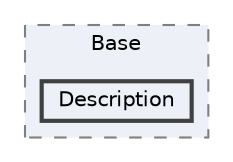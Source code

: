 digraph "003_Item/Window/Base/Description"
{
 // LATEX_PDF_SIZE
  bgcolor="transparent";
  edge [fontname=Helvetica,fontsize=10,labelfontname=Helvetica,labelfontsize=10];
  node [fontname=Helvetica,fontsize=10,shape=box,height=0.2,width=0.4];
  compound=true
  subgraph clusterdir_098854f8a7fda785bc1bbc6dfac13912 {
    graph [ bgcolor="#edf0f7", pencolor="grey50", label="Base", fontname=Helvetica,fontsize=10 style="filled,dashed", URL="dir_098854f8a7fda785bc1bbc6dfac13912.html",tooltip=""]
  dir_f9a8636ad39d766a69e567d3bba1148d [label="Description", fillcolor="#edf0f7", color="grey25", style="filled,bold", URL="dir_f9a8636ad39d766a69e567d3bba1148d.html",tooltip=""];
  }
}
